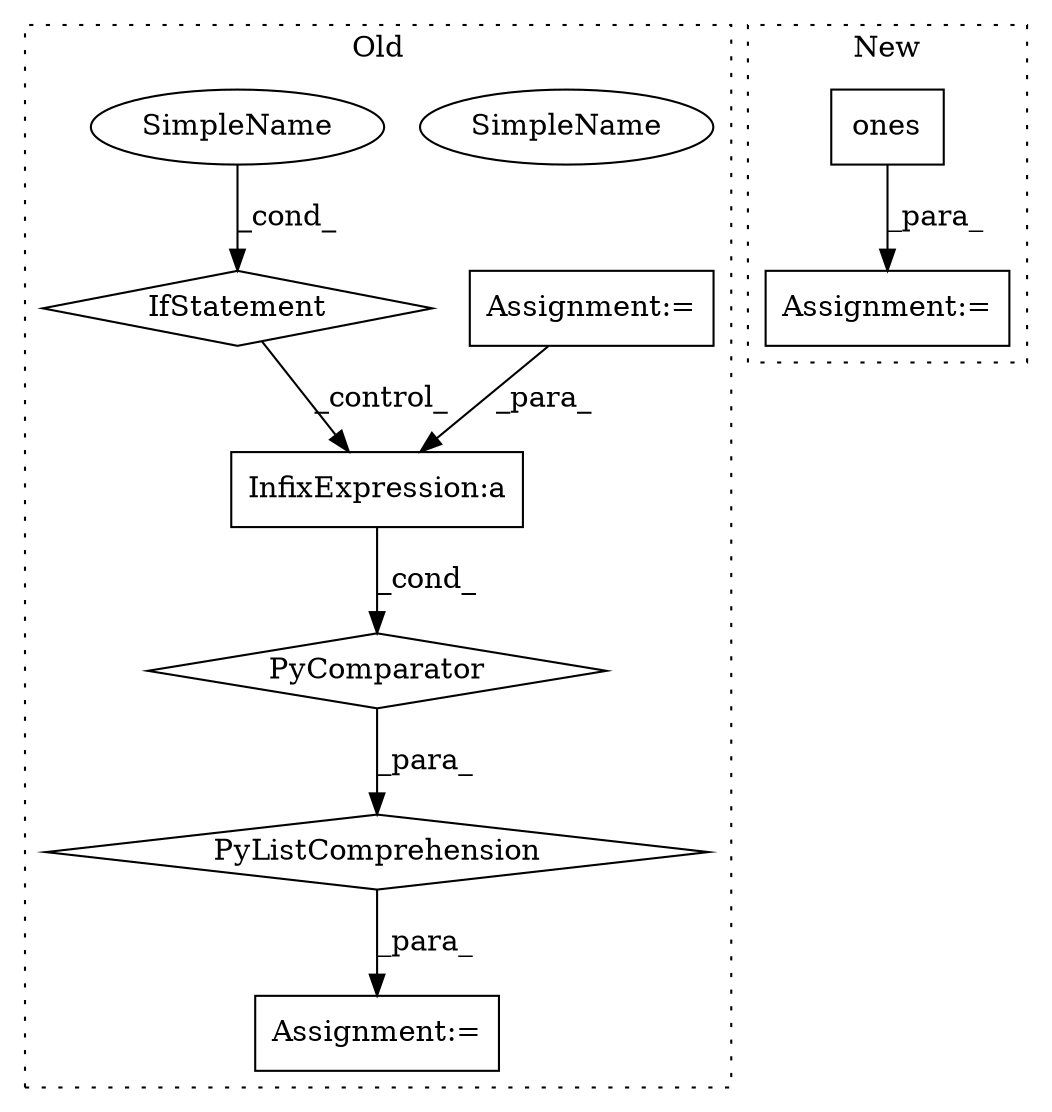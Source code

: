digraph G {
subgraph cluster0 {
1 [label="PyListComprehension" a="109" s="2847" l="118" shape="diamond"];
3 [label="PyComparator" a="113" s="2926" l="31" shape="diamond"];
5 [label="Assignment:=" a="7" s="2833" l="14" shape="box"];
6 [label="Assignment:=" a="7" s="2754" l="1" shape="box"];
7 [label="InfixExpression:a" a="27" s="2856" l="3" shape="box"];
8 [label="IfStatement" a="25" s="2926" l="31" shape="diamond"];
9 [label="SimpleName" a="42" s="2952" l="5" shape="ellipse"];
10 [label="SimpleName" a="42" s="2952" l="5" shape="ellipse"];
label = "Old";
style="dotted";
}
subgraph cluster1 {
2 [label="ones" a="32" s="2342,2365" l="5,1" shape="box"];
4 [label="Assignment:=" a="7" s="2335" l="1" shape="box"];
label = "New";
style="dotted";
}
1 -> 5 [label="_para_"];
2 -> 4 [label="_para_"];
3 -> 1 [label="_para_"];
6 -> 7 [label="_para_"];
7 -> 3 [label="_cond_"];
8 -> 7 [label="_control_"];
10 -> 8 [label="_cond_"];
}